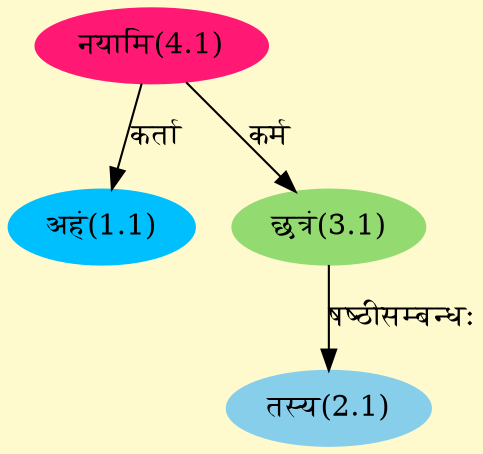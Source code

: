 digraph G{
rankdir=BT;
 compound=true;
 bgcolor="lemonchiffon1";
Node1_1 [style=filled, color="#00BFFF" label = "अहं(1.1)"]
Node4_1 [style=filled, color="#FF1975" label = "नयामि(4.1)"]
Node2_1 [style=filled, color="#87CEEB" label = "तस्य(2.1)"]
Node3_1 [style=filled, color="#93DB70" label = "छत्रं(3.1)"]
/* Start of Relations section */

Node1_1 -> Node4_1 [  label="कर्ता"  dir="back" ]
Node2_1 -> Node3_1 [  label="षष्ठीसम्बन्धः"  dir="back" ]
Node3_1 -> Node4_1 [  label="कर्म"  dir="back" ]
}
